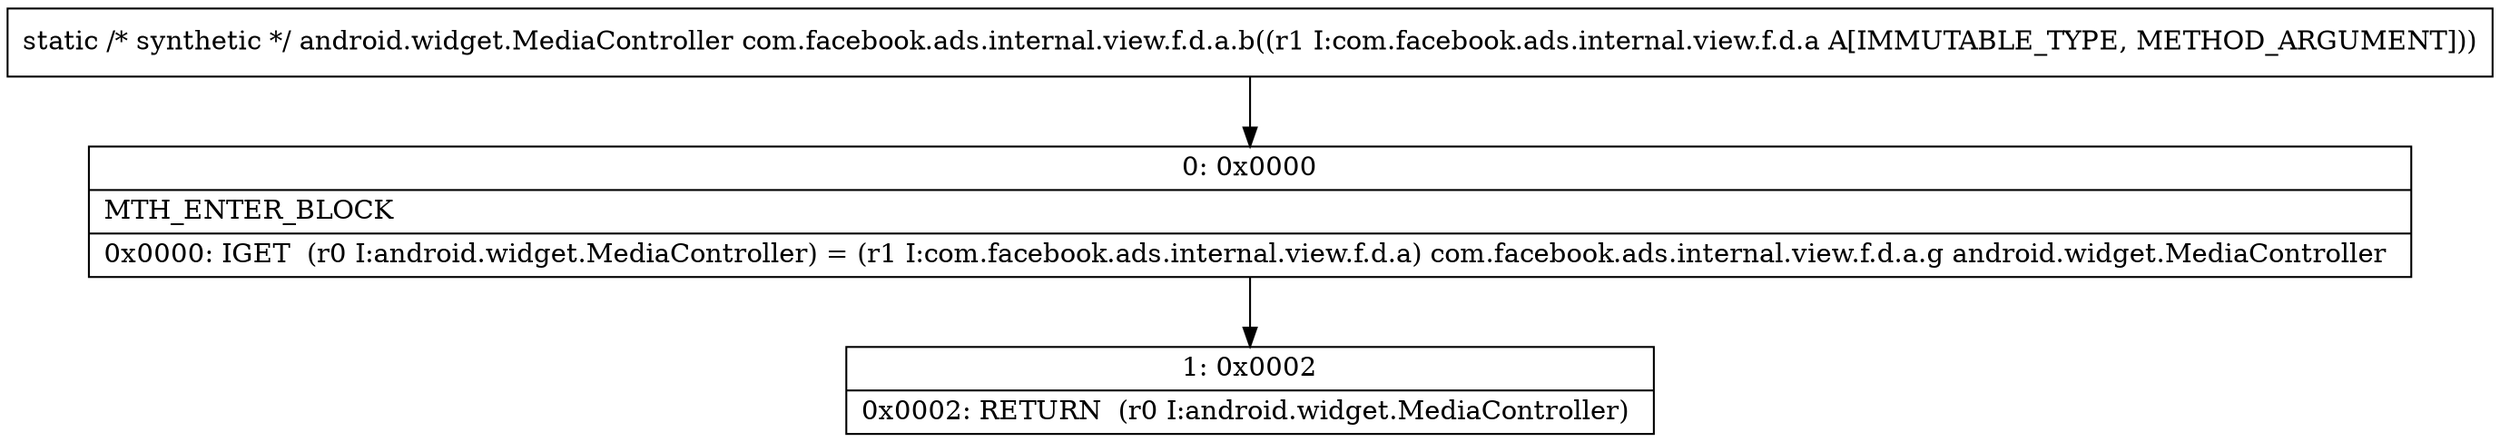 digraph "CFG forcom.facebook.ads.internal.view.f.d.a.b(Lcom\/facebook\/ads\/internal\/view\/f\/d\/a;)Landroid\/widget\/MediaController;" {
Node_0 [shape=record,label="{0\:\ 0x0000|MTH_ENTER_BLOCK\l|0x0000: IGET  (r0 I:android.widget.MediaController) = (r1 I:com.facebook.ads.internal.view.f.d.a) com.facebook.ads.internal.view.f.d.a.g android.widget.MediaController \l}"];
Node_1 [shape=record,label="{1\:\ 0x0002|0x0002: RETURN  (r0 I:android.widget.MediaController) \l}"];
MethodNode[shape=record,label="{static \/* synthetic *\/ android.widget.MediaController com.facebook.ads.internal.view.f.d.a.b((r1 I:com.facebook.ads.internal.view.f.d.a A[IMMUTABLE_TYPE, METHOD_ARGUMENT])) }"];
MethodNode -> Node_0;
Node_0 -> Node_1;
}

